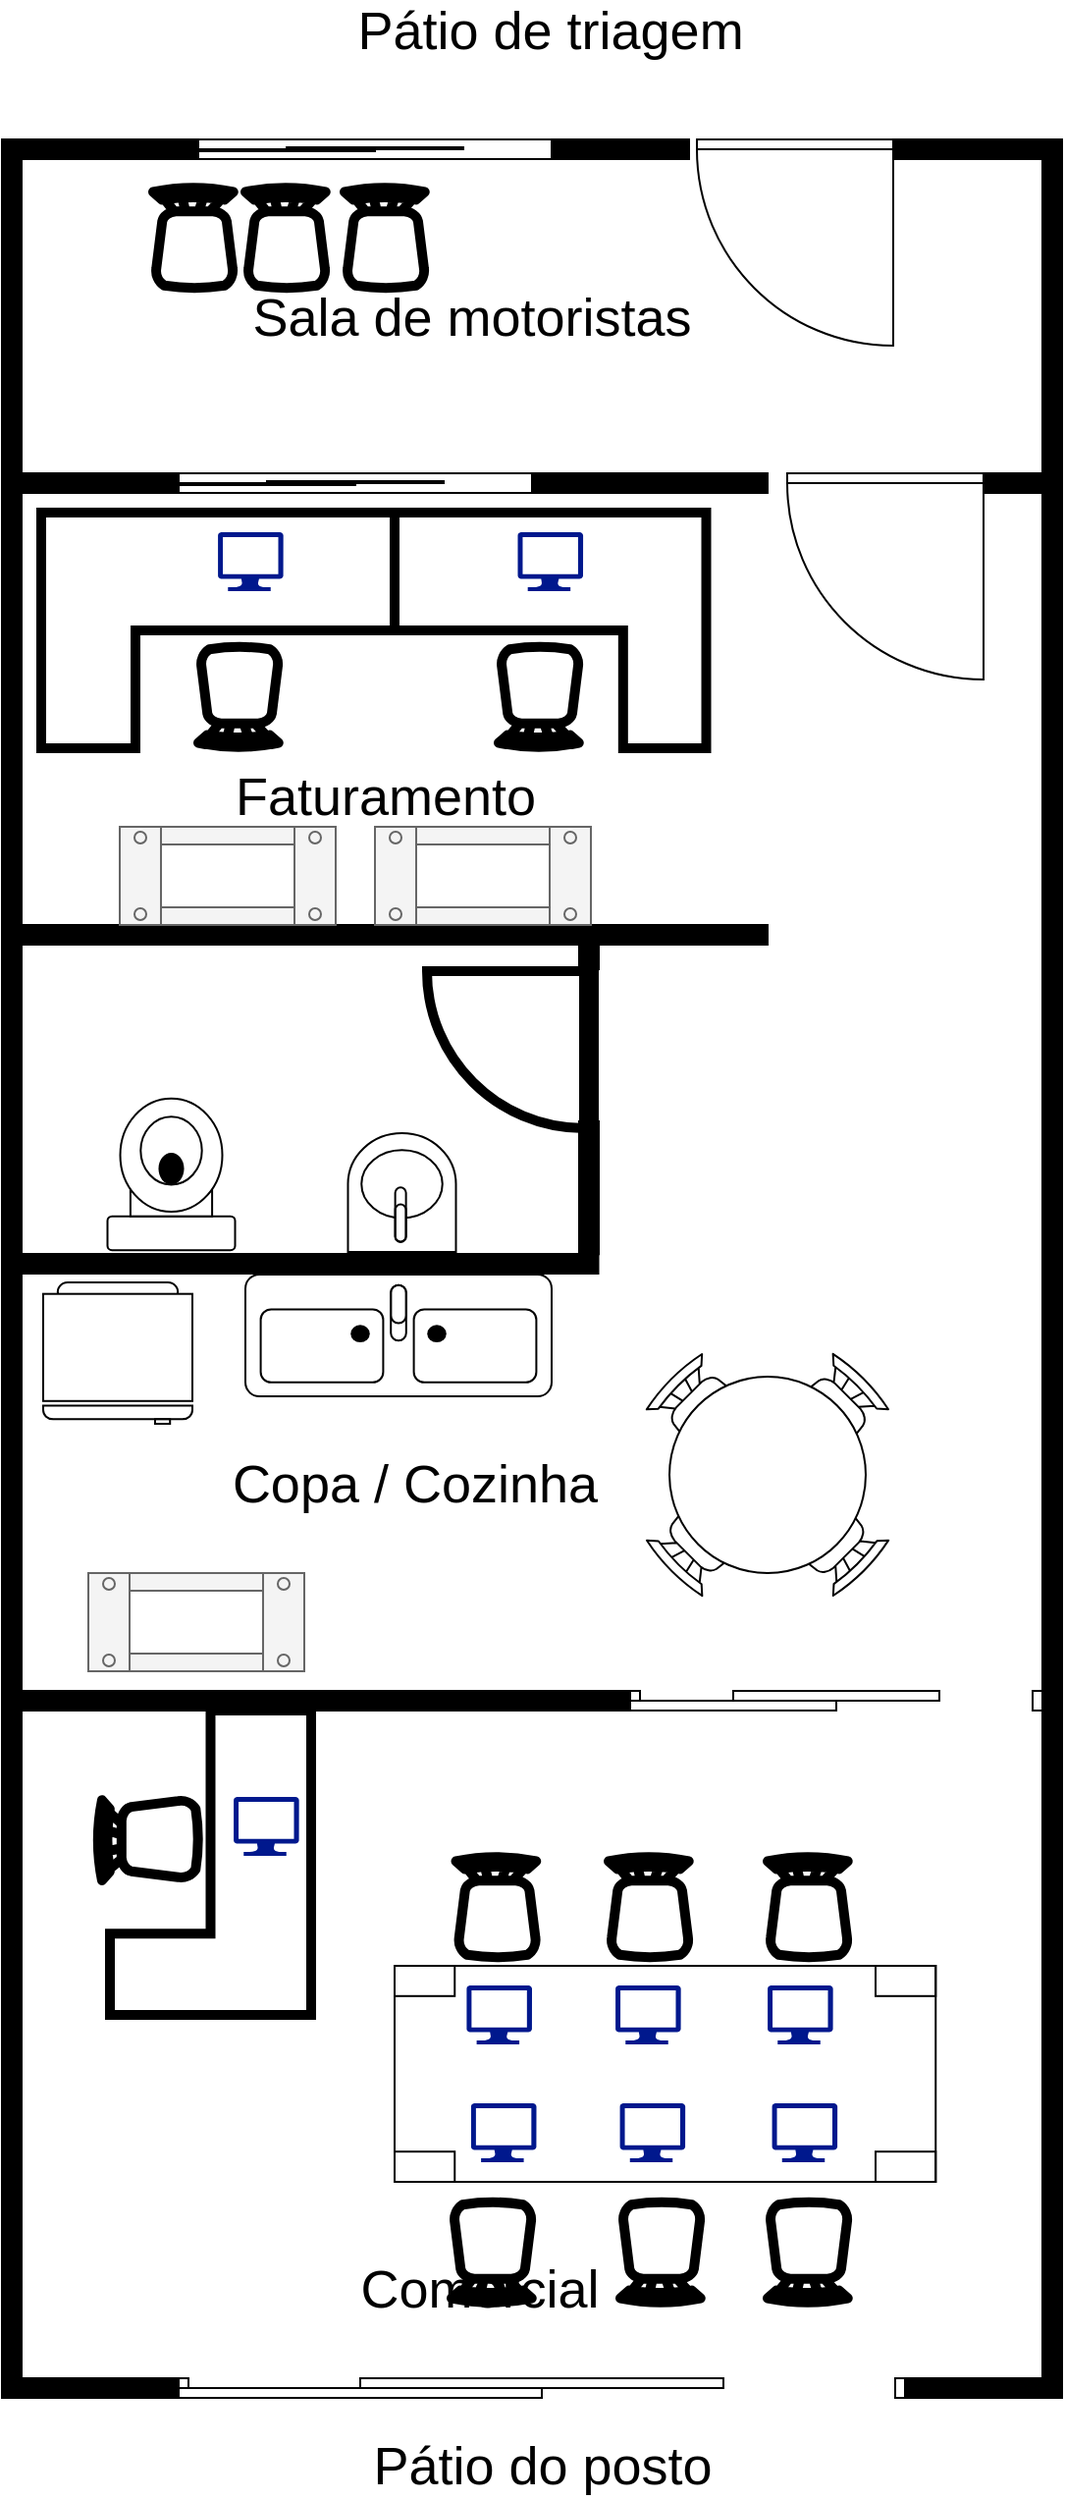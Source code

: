 <mxfile version="18.2.1" type="github">
  <diagram id="A6We_8_1jJDyBwTs_S6T" name="Page-1">
    <mxGraphModel dx="825" dy="1815" grid="1" gridSize="10" guides="1" tooltips="1" connect="1" arrows="1" fold="1" page="1" pageScale="1" pageWidth="827" pageHeight="1169" math="0" shadow="0">
      <root>
        <mxCell id="0" />
        <mxCell id="1" parent="0" />
        <mxCell id="8jIOJXJKgkQRDivw16Ej-54" value="" style="verticalLabelPosition=bottom;html=1;verticalAlign=top;align=center;shape=mxgraph.floorplan.desk_corner_2;fontSize=27;strokeWidth=5;flipH=0;" parent="1" vertex="1">
          <mxGeometry x="110" y="-160" width="180" height="120" as="geometry" />
        </mxCell>
        <mxCell id="8jIOJXJKgkQRDivw16Ej-3" value="" style="verticalLabelPosition=bottom;html=1;verticalAlign=top;align=center;shape=mxgraph.floorplan.doorBypass;dx=0.25;" parent="1" vertex="1">
          <mxGeometry x="180" y="790" width="370" height="10" as="geometry" />
        </mxCell>
        <mxCell id="8jIOJXJKgkQRDivw16Ej-6" value="" style="verticalLabelPosition=bottom;html=1;verticalAlign=top;align=center;shape=mxgraph.floorplan.wall;fillColor=#000000;direction=south;" parent="1" vertex="1">
          <mxGeometry x="90" y="-350" width="10" height="1140" as="geometry" />
        </mxCell>
        <mxCell id="8jIOJXJKgkQRDivw16Ej-7" value="" style="verticalLabelPosition=bottom;html=1;verticalAlign=top;align=center;shape=mxgraph.floorplan.wall;fillColor=#000000;direction=south;" parent="1" vertex="1">
          <mxGeometry x="620" y="-350" width="10" height="1140" as="geometry" />
        </mxCell>
        <mxCell id="8jIOJXJKgkQRDivw16Ej-8" value="" style="verticalLabelPosition=bottom;html=1;verticalAlign=top;align=center;shape=mxgraph.floorplan.wall;fillColor=#000000;" parent="1" vertex="1">
          <mxGeometry x="90" y="790" width="90" height="10" as="geometry" />
        </mxCell>
        <mxCell id="8jIOJXJKgkQRDivw16Ej-9" value="" style="verticalLabelPosition=bottom;html=1;verticalAlign=top;align=center;shape=mxgraph.floorplan.wall;fillColor=#000000;" parent="1" vertex="1">
          <mxGeometry x="550" y="790" width="80" height="10" as="geometry" />
        </mxCell>
        <mxCell id="8jIOJXJKgkQRDivw16Ej-10" value="" style="verticalLabelPosition=bottom;html=1;verticalAlign=top;align=center;shape=mxgraph.floorplan.wall;fillColor=#000000;" parent="1" vertex="1">
          <mxGeometry x="100" y="50" width="380" height="10" as="geometry" />
        </mxCell>
        <mxCell id="8jIOJXJKgkQRDivw16Ej-11" value="" style="verticalLabelPosition=bottom;html=1;verticalAlign=top;align=center;shape=mxgraph.floorplan.wallU;fillColor=#000000;rotation=-90;" parent="1" vertex="1">
          <mxGeometry x="153.13" y="-13.12" width="177.5" height="303.75" as="geometry" />
        </mxCell>
        <mxCell id="8jIOJXJKgkQRDivw16Ej-13" value="" style="verticalLabelPosition=bottom;html=1;verticalAlign=top;align=center;shape=mxgraph.floorplan.wall;fillColor=#000000;direction=south;" parent="1" vertex="1">
          <mxGeometry x="384" y="150" width="10" height="67.63" as="geometry" />
        </mxCell>
        <mxCell id="8jIOJXJKgkQRDivw16Ej-14" value="" style="verticalLabelPosition=bottom;html=1;verticalAlign=top;align=center;shape=mxgraph.floorplan.windowGlider;dx=0.25;" parent="1" vertex="1">
          <mxGeometry x="190" y="-350" width="180" height="10" as="geometry" />
        </mxCell>
        <mxCell id="8jIOJXJKgkQRDivw16Ej-15" value="" style="verticalLabelPosition=bottom;html=1;verticalAlign=top;align=center;shape=mxgraph.floorplan.doorRight;aspect=fixed;" parent="1" vertex="1">
          <mxGeometry x="444" y="-350" width="100" height="106.25" as="geometry" />
        </mxCell>
        <mxCell id="8jIOJXJKgkQRDivw16Ej-16" value="" style="verticalLabelPosition=bottom;html=1;verticalAlign=top;align=center;shape=mxgraph.floorplan.wall;fillColor=#000000;" parent="1" vertex="1">
          <mxGeometry x="545" y="-350" width="85" height="10" as="geometry" />
        </mxCell>
        <mxCell id="8jIOJXJKgkQRDivw16Ej-17" value="" style="verticalLabelPosition=bottom;html=1;verticalAlign=top;align=center;shape=mxgraph.floorplan.wall;fillColor=#000000;" parent="1" vertex="1">
          <mxGeometry x="370" y="-350" width="70" height="10" as="geometry" />
        </mxCell>
        <mxCell id="8jIOJXJKgkQRDivw16Ej-18" value="" style="verticalLabelPosition=bottom;html=1;verticalAlign=top;align=center;shape=mxgraph.floorplan.wall;fillColor=#000000;" parent="1" vertex="1">
          <mxGeometry x="100" y="-350" width="90" height="10" as="geometry" />
        </mxCell>
        <mxCell id="8jIOJXJKgkQRDivw16Ej-20" value="" style="verticalLabelPosition=bottom;html=1;verticalAlign=top;align=center;shape=mxgraph.floorplan.sink_1;rotation=-180;" parent="1" vertex="1">
          <mxGeometry x="266.25" y="156" width="55" height="60.5" as="geometry" />
        </mxCell>
        <mxCell id="8jIOJXJKgkQRDivw16Ej-21" value="" style="verticalLabelPosition=bottom;html=1;verticalAlign=top;align=center;shape=mxgraph.floorplan.sink_double;" parent="1" vertex="1">
          <mxGeometry x="214" y="228" width="156" height="62" as="geometry" />
        </mxCell>
        <mxCell id="8jIOJXJKgkQRDivw16Ej-22" value="" style="verticalLabelPosition=bottom;html=1;verticalAlign=top;align=center;shape=mxgraph.floorplan.toilet;rotation=-180;" parent="1" vertex="1">
          <mxGeometry x="143.75" y="138.38" width="65" height="77.25" as="geometry" />
        </mxCell>
        <mxCell id="8jIOJXJKgkQRDivw16Ej-33" value="" style="verticalLabelPosition=bottom;html=1;verticalAlign=top;align=center;shape=mxgraph.floorplan.table;" parent="1" vertex="1">
          <mxGeometry x="290" y="580" width="275.63" height="110" as="geometry" />
        </mxCell>
        <mxCell id="8jIOJXJKgkQRDivw16Ej-34" value="" style="verticalLabelPosition=bottom;html=1;verticalAlign=top;align=center;shape=mxgraph.floorplan.refrigerator;" parent="1" vertex="1">
          <mxGeometry x="111" y="232" width="76" height="72" as="geometry" />
        </mxCell>
        <mxCell id="8jIOJXJKgkQRDivw16Ej-36" value="" style="verticalLabelPosition=bottom;html=1;verticalAlign=top;align=center;shape=mxgraph.floorplan.doorBypass;dx=0.25;" parent="1" vertex="1">
          <mxGeometry x="410" y="440" width="210" height="10" as="geometry" />
        </mxCell>
        <mxCell id="8jIOJXJKgkQRDivw16Ej-37" value="" style="verticalLabelPosition=bottom;html=1;verticalAlign=top;align=center;shape=mxgraph.floorplan.wall;fillColor=#000000;" parent="1" vertex="1">
          <mxGeometry x="90" y="440" width="320" height="10" as="geometry" />
        </mxCell>
        <mxCell id="8jIOJXJKgkQRDivw16Ej-38" value="" style="group;rotation=45;" parent="1" vertex="1" connectable="0">
          <mxGeometry x="410" y="260" width="140" height="140" as="geometry" />
        </mxCell>
        <mxCell id="8jIOJXJKgkQRDivw16Ej-28" value="" style="verticalLabelPosition=bottom;html=1;verticalAlign=top;align=center;shape=mxgraph.floorplan.chair;shadow=0;rotation=45;" parent="8jIOJXJKgkQRDivw16Ej-38" vertex="1">
          <mxGeometry x="81" y="13" width="40" height="52" as="geometry" />
        </mxCell>
        <mxCell id="8jIOJXJKgkQRDivw16Ej-29" value="" style="verticalLabelPosition=bottom;html=1;verticalAlign=top;align=center;shape=mxgraph.floorplan.chair;shadow=0;direction=west;rotation=45;" parent="8jIOJXJKgkQRDivw16Ej-38" vertex="1">
          <mxGeometry x="19" y="75" width="40" height="52" as="geometry" />
        </mxCell>
        <mxCell id="8jIOJXJKgkQRDivw16Ej-30" value="" style="verticalLabelPosition=bottom;html=1;verticalAlign=top;align=center;shape=mxgraph.floorplan.chair;shadow=0;direction=north;rotation=45;" parent="8jIOJXJKgkQRDivw16Ej-38" vertex="1">
          <mxGeometry x="13" y="19" width="52" height="40" as="geometry" />
        </mxCell>
        <mxCell id="8jIOJXJKgkQRDivw16Ej-31" value="" style="verticalLabelPosition=bottom;html=1;verticalAlign=top;align=center;shape=mxgraph.floorplan.chair;shadow=0;direction=south;rotation=45;" parent="8jIOJXJKgkQRDivw16Ej-38" vertex="1">
          <mxGeometry x="75" y="81" width="52" height="40" as="geometry" />
        </mxCell>
        <mxCell id="8jIOJXJKgkQRDivw16Ej-32" value="" style="shape=ellipse;shadow=0;rotation=45;" parent="8jIOJXJKgkQRDivw16Ej-38" vertex="1">
          <mxGeometry x="20" y="20" width="100" height="100" as="geometry" />
        </mxCell>
        <mxCell id="8jIOJXJKgkQRDivw16Ej-39" value="" style="strokeColor=#666666;html=1;verticalLabelPosition=bottom;labelBackgroundColor=#ffffff;verticalAlign=top;outlineConnect=0;shadow=0;dashed=0;shape=mxgraph.rackGeneral.container;fillColor2=#f4f4f4;container=1;collapsible=0;childLayout=rack;allowGaps=1;marginLeft=9;marginRight=9;marginTop=21;marginBottom=22;textColor=#666666;numDisp=off;rotation=90;" parent="1" vertex="1">
          <mxGeometry x="164" y="350" width="50" height="110" as="geometry" />
        </mxCell>
        <mxCell id="8jIOJXJKgkQRDivw16Ej-42" value="" style="verticalLabelPosition=bottom;html=1;verticalAlign=top;align=center;shape=mxgraph.floorplan.wall;fillColor=#000000;" parent="1" vertex="1">
          <mxGeometry x="90" y="-180" width="390" height="10" as="geometry" />
        </mxCell>
        <mxCell id="8jIOJXJKgkQRDivw16Ej-43" value="" style="verticalLabelPosition=bottom;html=1;verticalAlign=top;align=center;shape=mxgraph.floorplan.doorRight;aspect=fixed;" parent="1" vertex="1">
          <mxGeometry x="490" y="-180" width="100" height="106.25" as="geometry" />
        </mxCell>
        <mxCell id="8jIOJXJKgkQRDivw16Ej-44" value="" style="verticalLabelPosition=bottom;html=1;verticalAlign=top;align=center;shape=mxgraph.floorplan.wall;fillColor=#000000;" parent="1" vertex="1">
          <mxGeometry x="590" y="-180" width="40" height="10" as="geometry" />
        </mxCell>
        <mxCell id="8jIOJXJKgkQRDivw16Ej-45" value="" style="verticalLabelPosition=bottom;html=1;verticalAlign=top;align=center;shape=mxgraph.floorplan.windowGlider;dx=0.25;" parent="1" vertex="1">
          <mxGeometry x="180" y="-180" width="180" height="10" as="geometry" />
        </mxCell>
        <mxCell id="8jIOJXJKgkQRDivw16Ej-46" value="&lt;font style=&quot;font-size: 27px;&quot;&gt;Sala de motoristas&lt;/font&gt;" style="text;html=1;resizable=0;autosize=1;align=center;verticalAlign=middle;points=[];fillColor=none;strokeColor=none;rounded=0;strokeWidth=5;" parent="1" vertex="1">
          <mxGeometry x="208.75" y="-273.75" width="240" height="30" as="geometry" />
        </mxCell>
        <mxCell id="8jIOJXJKgkQRDivw16Ej-47" value="&lt;font style=&quot;font-size: 27px;&quot;&gt;Comercial&lt;/font&gt;" style="text;html=1;resizable=0;autosize=1;align=center;verticalAlign=middle;points=[];fillColor=none;strokeColor=none;rounded=0;strokeWidth=5;" parent="1" vertex="1">
          <mxGeometry x="262.5" y="730" width="140" height="30" as="geometry" />
        </mxCell>
        <mxCell id="8jIOJXJKgkQRDivw16Ej-48" value="&lt;font style=&quot;font-size: 27px;&quot;&gt;Copa / Cozinha&lt;/font&gt;" style="text;html=1;resizable=0;autosize=1;align=center;verticalAlign=middle;points=[];fillColor=none;strokeColor=none;rounded=0;strokeWidth=5;" parent="1" vertex="1">
          <mxGeometry x="200" y="320" width="200" height="30" as="geometry" />
        </mxCell>
        <mxCell id="8jIOJXJKgkQRDivw16Ej-51" value="" style="verticalLabelPosition=bottom;html=1;verticalAlign=top;align=center;shape=mxgraph.floorplan.doorLeft;aspect=fixed;fontSize=27;strokeWidth=5;rotation=90;" parent="1" vertex="1">
          <mxGeometry x="309" y="71" width="80" height="85" as="geometry" />
        </mxCell>
        <mxCell id="8jIOJXJKgkQRDivw16Ej-52" value="" style="verticalLabelPosition=bottom;html=1;verticalAlign=top;align=center;shape=mxgraph.floorplan.wall;fillColor=#000000;direction=south;" parent="1" vertex="1">
          <mxGeometry x="384" y="60" width="10" height="12.57" as="geometry" />
        </mxCell>
        <mxCell id="8jIOJXJKgkQRDivw16Ej-53" value="&lt;font style=&quot;font-size: 27px;&quot;&gt;Faturamento&lt;/font&gt;" style="text;html=1;resizable=0;autosize=1;align=center;verticalAlign=middle;points=[];fillColor=none;strokeColor=none;rounded=0;strokeWidth=5;" parent="1" vertex="1">
          <mxGeometry x="200" y="-30" width="170" height="30" as="geometry" />
        </mxCell>
        <mxCell id="8jIOJXJKgkQRDivw16Ej-56" value="" style="verticalLabelPosition=bottom;html=1;verticalAlign=top;align=center;shape=mxgraph.floorplan.desk_corner_2;fontSize=27;strokeWidth=5;flipH=1;" parent="1" vertex="1">
          <mxGeometry x="290" y="-160" width="158.75" height="120" as="geometry" />
        </mxCell>
        <mxCell id="8jIOJXJKgkQRDivw16Ej-57" value="" style="strokeColor=#666666;html=1;verticalLabelPosition=bottom;labelBackgroundColor=#ffffff;verticalAlign=top;outlineConnect=0;shadow=0;dashed=0;shape=mxgraph.rackGeneral.container;fillColor2=#f4f4f4;container=1;collapsible=0;childLayout=rack;allowGaps=1;marginLeft=9;marginRight=9;marginTop=21;marginBottom=22;textColor=#666666;numDisp=off;rotation=90;" parent="1" vertex="1">
          <mxGeometry x="180" y="-30" width="50" height="110" as="geometry" />
        </mxCell>
        <mxCell id="8jIOJXJKgkQRDivw16Ej-58" value="" style="strokeColor=#666666;html=1;verticalLabelPosition=bottom;labelBackgroundColor=#ffffff;verticalAlign=top;outlineConnect=0;shadow=0;dashed=0;shape=mxgraph.rackGeneral.container;fillColor2=#f4f4f4;container=1;collapsible=0;childLayout=rack;allowGaps=1;marginLeft=9;marginRight=9;marginTop=21;marginBottom=22;textColor=#666666;numDisp=off;rotation=90;" parent="1" vertex="1">
          <mxGeometry x="310" y="-30" width="50" height="110" as="geometry" />
        </mxCell>
        <mxCell id="8jIOJXJKgkQRDivw16Ej-59" value="" style="verticalLabelPosition=bottom;html=1;verticalAlign=top;align=center;shape=mxgraph.floorplan.chair;fontSize=27;strokeWidth=5;" parent="1" vertex="1">
          <mxGeometry x="321.25" y="524" width="41" height="52" as="geometry" />
        </mxCell>
        <mxCell id="8jIOJXJKgkQRDivw16Ej-61" value="" style="verticalLabelPosition=bottom;html=1;verticalAlign=top;align=center;shape=mxgraph.floorplan.chair;fontSize=27;strokeWidth=5;" parent="1" vertex="1">
          <mxGeometry x="399" y="524" width="41" height="52" as="geometry" />
        </mxCell>
        <mxCell id="8jIOJXJKgkQRDivw16Ej-62" value="" style="verticalLabelPosition=bottom;html=1;verticalAlign=top;align=center;shape=mxgraph.floorplan.chair;fontSize=27;strokeWidth=5;" parent="1" vertex="1">
          <mxGeometry x="480" y="524" width="41" height="52" as="geometry" />
        </mxCell>
        <mxCell id="8jIOJXJKgkQRDivw16Ej-63" value="" style="verticalLabelPosition=bottom;html=1;verticalAlign=top;align=center;shape=mxgraph.floorplan.chair;fontSize=27;strokeWidth=5;flipV=1;" parent="1" vertex="1">
          <mxGeometry x="319" y="700" width="41" height="52" as="geometry" />
        </mxCell>
        <mxCell id="8jIOJXJKgkQRDivw16Ej-64" value="" style="verticalLabelPosition=bottom;html=1;verticalAlign=top;align=center;shape=mxgraph.floorplan.chair;fontSize=27;strokeWidth=5;flipV=1;" parent="1" vertex="1">
          <mxGeometry x="405" y="700" width="41" height="52" as="geometry" />
        </mxCell>
        <mxCell id="8jIOJXJKgkQRDivw16Ej-65" value="" style="verticalLabelPosition=bottom;html=1;verticalAlign=top;align=center;shape=mxgraph.floorplan.chair;fontSize=27;strokeWidth=5;flipV=1;" parent="1" vertex="1">
          <mxGeometry x="480" y="700" width="41" height="52" as="geometry" />
        </mxCell>
        <mxCell id="8jIOJXJKgkQRDivw16Ej-66" value="" style="verticalLabelPosition=bottom;html=1;verticalAlign=top;align=center;shape=mxgraph.floorplan.desk_corner_2;fontSize=27;strokeWidth=5;flipH=0;flipV=1;rotation=-90;" parent="1" vertex="1">
          <mxGeometry x="118.75" y="476.25" width="155" height="102.5" as="geometry" />
        </mxCell>
        <mxCell id="8jIOJXJKgkQRDivw16Ej-67" value="" style="verticalLabelPosition=bottom;html=1;verticalAlign=top;align=center;shape=mxgraph.floorplan.chair;fontSize=27;strokeWidth=5;rotation=-90;" parent="1" vertex="1">
          <mxGeometry x="143.75" y="490" width="41" height="52" as="geometry" />
        </mxCell>
        <mxCell id="8jIOJXJKgkQRDivw16Ej-68" value="" style="verticalLabelPosition=bottom;html=1;verticalAlign=top;align=center;shape=mxgraph.floorplan.chair;fontSize=27;strokeWidth=5;" parent="1" vertex="1">
          <mxGeometry x="167" y="-326" width="41" height="52" as="geometry" />
        </mxCell>
        <mxCell id="8jIOJXJKgkQRDivw16Ej-69" value="" style="verticalLabelPosition=bottom;html=1;verticalAlign=top;align=center;shape=mxgraph.floorplan.chair;fontSize=27;strokeWidth=5;" parent="1" vertex="1">
          <mxGeometry x="214" y="-326" width="41" height="52" as="geometry" />
        </mxCell>
        <mxCell id="8jIOJXJKgkQRDivw16Ej-70" value="" style="verticalLabelPosition=bottom;html=1;verticalAlign=top;align=center;shape=mxgraph.floorplan.chair;fontSize=27;strokeWidth=5;" parent="1" vertex="1">
          <mxGeometry x="264.5" y="-326" width="41" height="52" as="geometry" />
        </mxCell>
        <mxCell id="8jIOJXJKgkQRDivw16Ej-71" value="" style="verticalLabelPosition=bottom;html=1;verticalAlign=top;align=center;shape=mxgraph.floorplan.chair;fontSize=27;strokeWidth=5;flipV=1;" parent="1" vertex="1">
          <mxGeometry x="190" y="-92" width="41" height="52" as="geometry" />
        </mxCell>
        <mxCell id="8jIOJXJKgkQRDivw16Ej-72" value="" style="verticalLabelPosition=bottom;html=1;verticalAlign=top;align=center;shape=mxgraph.floorplan.chair;fontSize=27;strokeWidth=5;flipV=1;" parent="1" vertex="1">
          <mxGeometry x="343" y="-92" width="41" height="52" as="geometry" />
        </mxCell>
        <mxCell id="8jIOJXJKgkQRDivw16Ej-74" value="" style="sketch=0;aspect=fixed;pointerEvents=1;shadow=0;dashed=0;html=1;strokeColor=none;labelPosition=center;verticalLabelPosition=bottom;verticalAlign=top;align=center;fillColor=#00188D;shape=mxgraph.azure.computer;fontSize=27;" parent="1" vertex="1">
          <mxGeometry x="200" y="-150" width="33.33" height="30" as="geometry" />
        </mxCell>
        <mxCell id="8jIOJXJKgkQRDivw16Ej-75" value="" style="sketch=0;aspect=fixed;pointerEvents=1;shadow=0;dashed=0;html=1;strokeColor=none;labelPosition=center;verticalLabelPosition=bottom;verticalAlign=top;align=center;fillColor=#00188D;shape=mxgraph.azure.computer;fontSize=27;" parent="1" vertex="1">
          <mxGeometry x="352.71" y="-150" width="33.33" height="30" as="geometry" />
        </mxCell>
        <mxCell id="8jIOJXJKgkQRDivw16Ej-76" value="" style="sketch=0;aspect=fixed;pointerEvents=1;shadow=0;dashed=0;html=1;strokeColor=none;labelPosition=center;verticalLabelPosition=bottom;verticalAlign=top;align=center;fillColor=#00188D;shape=mxgraph.azure.computer;fontSize=27;" parent="1" vertex="1">
          <mxGeometry x="326.67" y="590" width="33.33" height="30" as="geometry" />
        </mxCell>
        <mxCell id="8jIOJXJKgkQRDivw16Ej-77" value="" style="sketch=0;aspect=fixed;pointerEvents=1;shadow=0;dashed=0;html=1;strokeColor=none;labelPosition=center;verticalLabelPosition=bottom;verticalAlign=top;align=center;fillColor=#00188D;shape=mxgraph.azure.computer;fontSize=27;" parent="1" vertex="1">
          <mxGeometry x="328.92" y="650" width="33.33" height="30" as="geometry" />
        </mxCell>
        <mxCell id="8jIOJXJKgkQRDivw16Ej-78" value="" style="sketch=0;aspect=fixed;pointerEvents=1;shadow=0;dashed=0;html=1;strokeColor=none;labelPosition=center;verticalLabelPosition=bottom;verticalAlign=top;align=center;fillColor=#00188D;shape=mxgraph.azure.computer;fontSize=27;" parent="1" vertex="1">
          <mxGeometry x="402.5" y="590" width="33.33" height="30" as="geometry" />
        </mxCell>
        <mxCell id="8jIOJXJKgkQRDivw16Ej-79" value="" style="sketch=0;aspect=fixed;pointerEvents=1;shadow=0;dashed=0;html=1;strokeColor=none;labelPosition=center;verticalLabelPosition=bottom;verticalAlign=top;align=center;fillColor=#00188D;shape=mxgraph.azure.computer;fontSize=27;" parent="1" vertex="1">
          <mxGeometry x="404.75" y="650" width="33.33" height="30" as="geometry" />
        </mxCell>
        <mxCell id="8jIOJXJKgkQRDivw16Ej-80" value="" style="sketch=0;aspect=fixed;pointerEvents=1;shadow=0;dashed=0;html=1;strokeColor=none;labelPosition=center;verticalLabelPosition=bottom;verticalAlign=top;align=center;fillColor=#00188D;shape=mxgraph.azure.computer;fontSize=27;" parent="1" vertex="1">
          <mxGeometry x="480" y="590" width="33.33" height="30" as="geometry" />
        </mxCell>
        <mxCell id="8jIOJXJKgkQRDivw16Ej-81" value="" style="sketch=0;aspect=fixed;pointerEvents=1;shadow=0;dashed=0;html=1;strokeColor=none;labelPosition=center;verticalLabelPosition=bottom;verticalAlign=top;align=center;fillColor=#00188D;shape=mxgraph.azure.computer;fontSize=27;" parent="1" vertex="1">
          <mxGeometry x="482.25" y="650" width="33.33" height="30" as="geometry" />
        </mxCell>
        <mxCell id="8jIOJXJKgkQRDivw16Ej-82" value="" style="sketch=0;aspect=fixed;pointerEvents=1;shadow=0;dashed=0;html=1;strokeColor=none;labelPosition=center;verticalLabelPosition=bottom;verticalAlign=top;align=center;fillColor=#00188D;shape=mxgraph.azure.computer;fontSize=27;" parent="1" vertex="1">
          <mxGeometry x="208" y="494" width="33.33" height="30" as="geometry" />
        </mxCell>
        <mxCell id="8jIOJXJKgkQRDivw16Ej-83" value="&lt;font style=&quot;font-size: 27px;&quot;&gt;Pátio de triagem&lt;/font&gt;" style="text;html=1;resizable=0;autosize=1;align=center;verticalAlign=middle;points=[];fillColor=none;strokeColor=none;rounded=0;strokeWidth=5;" parent="1" vertex="1">
          <mxGeometry x="264.38" y="-420" width="210" height="30" as="geometry" />
        </mxCell>
        <mxCell id="8jIOJXJKgkQRDivw16Ej-84" value="&lt;font style=&quot;font-size: 27px;&quot;&gt;Pátio do posto&lt;/font&gt;" style="text;html=1;resizable=0;autosize=1;align=center;verticalAlign=middle;points=[];fillColor=none;strokeColor=none;rounded=0;strokeWidth=5;" parent="1" vertex="1">
          <mxGeometry x="270" y="820" width="190" height="30" as="geometry" />
        </mxCell>
      </root>
    </mxGraphModel>
  </diagram>
</mxfile>
